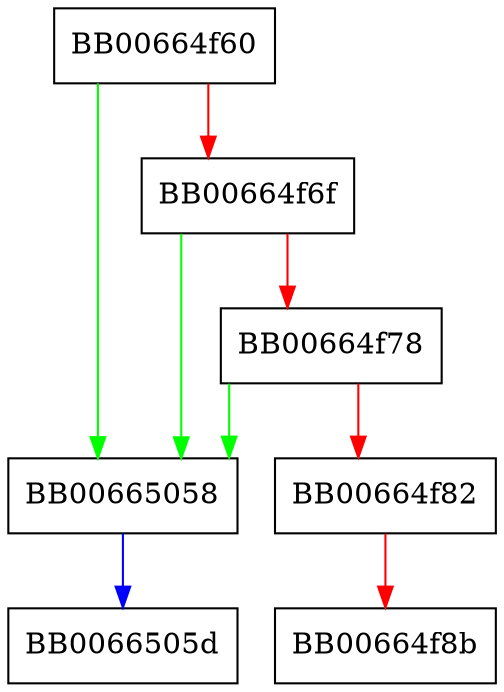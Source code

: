 digraph GENERAL_NAME_cmp {
  node [shape="box"];
  graph [splines=ortho];
  BB00664f60 -> BB00665058 [color="green"];
  BB00664f60 -> BB00664f6f [color="red"];
  BB00664f6f -> BB00665058 [color="green"];
  BB00664f6f -> BB00664f78 [color="red"];
  BB00664f78 -> BB00665058 [color="green"];
  BB00664f78 -> BB00664f82 [color="red"];
  BB00664f82 -> BB00664f8b [color="red"];
  BB00665058 -> BB0066505d [color="blue"];
}